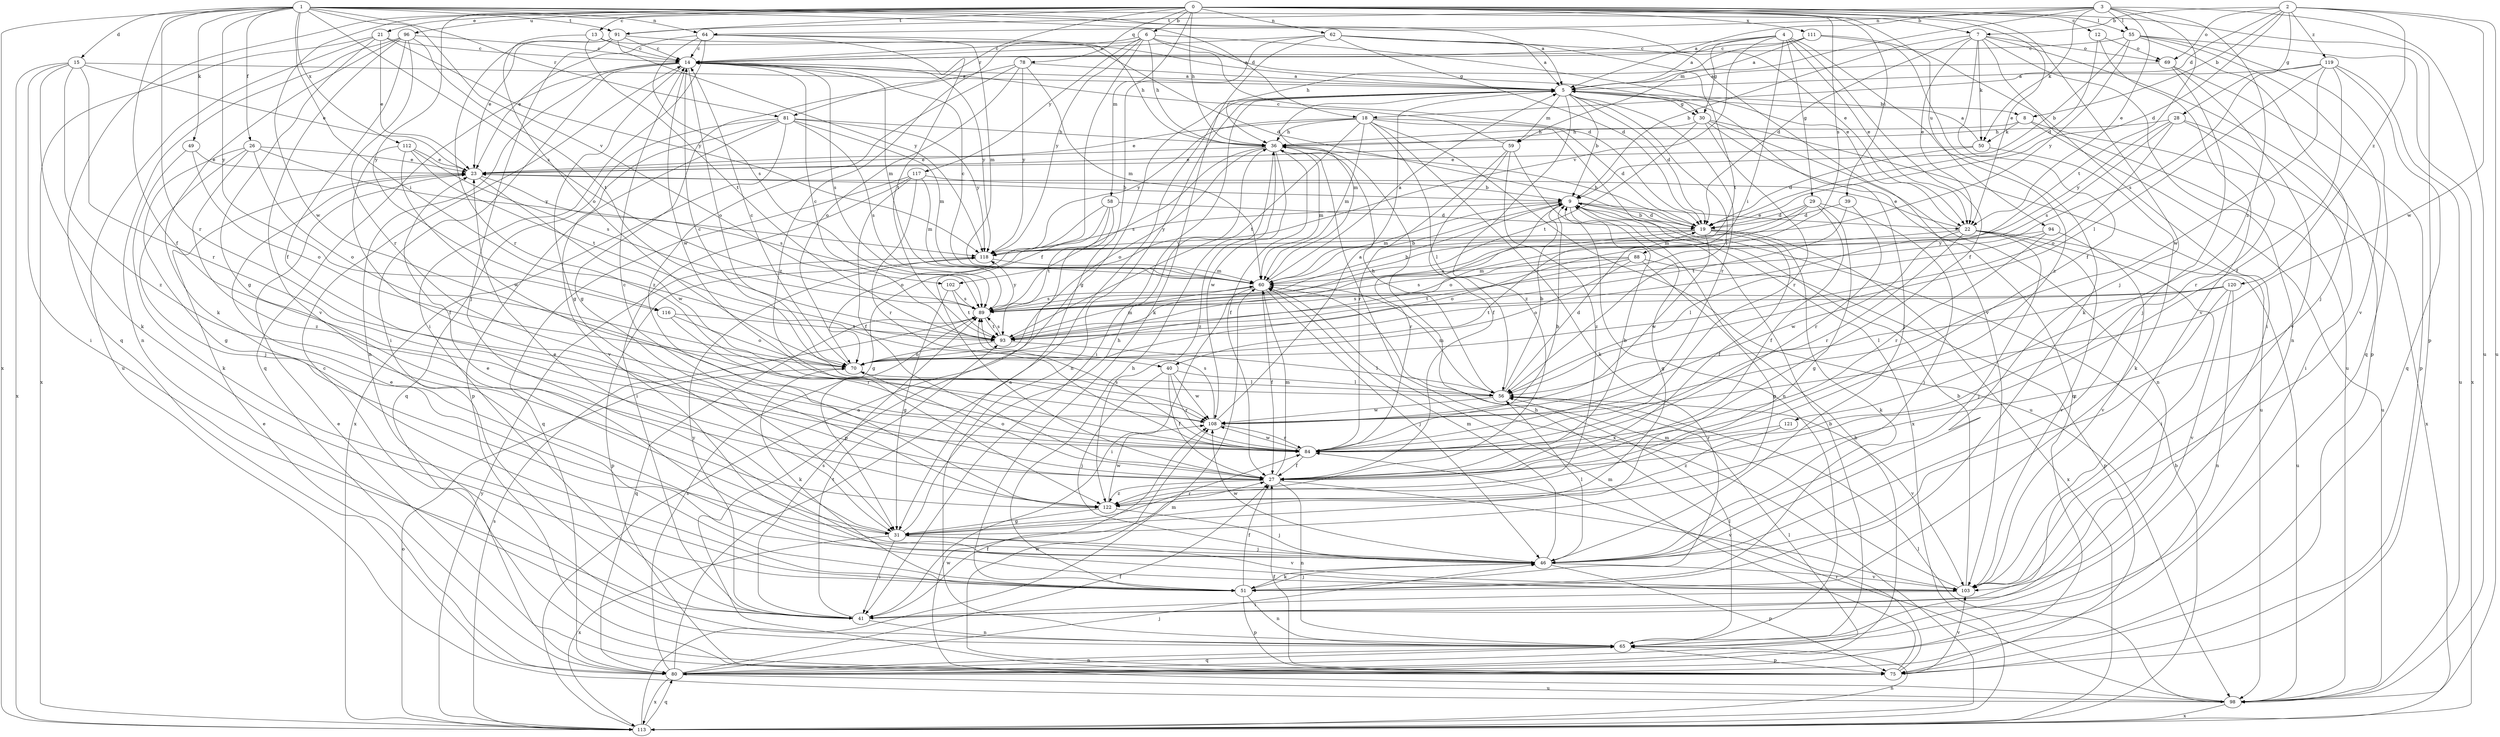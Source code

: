 strict digraph  {
0;
1;
2;
3;
4;
5;
6;
7;
8;
9;
12;
13;
14;
15;
18;
19;
21;
22;
23;
26;
27;
28;
29;
30;
31;
36;
39;
40;
41;
46;
49;
50;
51;
55;
56;
58;
59;
60;
62;
64;
65;
69;
70;
75;
78;
80;
81;
84;
88;
89;
91;
93;
94;
96;
98;
102;
103;
108;
111;
112;
113;
116;
117;
118;
119;
120;
121;
122;
0 -> 6  [label=b];
0 -> 12  [label=c];
0 -> 13  [label=c];
0 -> 21  [label=e];
0 -> 22  [label=e];
0 -> 36  [label=h];
0 -> 39  [label=i];
0 -> 46  [label=j];
0 -> 55  [label=l];
0 -> 58  [label=m];
0 -> 62  [label=n];
0 -> 75  [label=p];
0 -> 78  [label=q];
0 -> 80  [label=q];
0 -> 81  [label=r];
0 -> 88  [label=s];
0 -> 91  [label=t];
0 -> 94  [label=u];
0 -> 96  [label=u];
0 -> 108  [label=w];
0 -> 111  [label=x];
0 -> 116  [label=y];
1 -> 5  [label=a];
1 -> 7  [label=b];
1 -> 15  [label=d];
1 -> 18  [label=d];
1 -> 22  [label=e];
1 -> 26  [label=f];
1 -> 27  [label=f];
1 -> 40  [label=i];
1 -> 49  [label=k];
1 -> 64  [label=n];
1 -> 81  [label=r];
1 -> 84  [label=r];
1 -> 89  [label=s];
1 -> 91  [label=t];
1 -> 102  [label=v];
1 -> 112  [label=x];
1 -> 113  [label=x];
1 -> 116  [label=y];
2 -> 7  [label=b];
2 -> 8  [label=b];
2 -> 18  [label=d];
2 -> 19  [label=d];
2 -> 28  [label=g];
2 -> 69  [label=o];
2 -> 98  [label=u];
2 -> 108  [label=w];
2 -> 119  [label=z];
2 -> 120  [label=z];
3 -> 5  [label=a];
3 -> 22  [label=e];
3 -> 50  [label=k];
3 -> 55  [label=l];
3 -> 59  [label=m];
3 -> 64  [label=n];
3 -> 91  [label=t];
3 -> 93  [label=t];
3 -> 98  [label=u];
3 -> 121  [label=z];
4 -> 5  [label=a];
4 -> 14  [label=c];
4 -> 22  [label=e];
4 -> 27  [label=f];
4 -> 29  [label=g];
4 -> 30  [label=g];
4 -> 40  [label=i];
4 -> 102  [label=v];
4 -> 122  [label=z];
5 -> 8  [label=b];
5 -> 9  [label=b];
5 -> 19  [label=d];
5 -> 30  [label=g];
5 -> 41  [label=i];
5 -> 46  [label=j];
5 -> 56  [label=l];
5 -> 59  [label=m];
5 -> 60  [label=m];
5 -> 65  [label=n];
5 -> 84  [label=r];
5 -> 122  [label=z];
6 -> 14  [label=c];
6 -> 19  [label=d];
6 -> 22  [label=e];
6 -> 27  [label=f];
6 -> 30  [label=g];
6 -> 36  [label=h];
6 -> 117  [label=y];
6 -> 118  [label=y];
6 -> 122  [label=z];
7 -> 9  [label=b];
7 -> 19  [label=d];
7 -> 22  [label=e];
7 -> 27  [label=f];
7 -> 41  [label=i];
7 -> 50  [label=k];
7 -> 65  [label=n];
7 -> 69  [label=o];
7 -> 75  [label=p];
8 -> 36  [label=h];
8 -> 50  [label=k];
8 -> 98  [label=u];
8 -> 113  [label=x];
9 -> 19  [label=d];
9 -> 22  [label=e];
9 -> 31  [label=g];
9 -> 60  [label=m];
9 -> 84  [label=r];
9 -> 118  [label=y];
12 -> 19  [label=d];
12 -> 69  [label=o];
12 -> 103  [label=v];
13 -> 14  [label=c];
13 -> 19  [label=d];
13 -> 70  [label=o];
13 -> 93  [label=t];
14 -> 5  [label=a];
14 -> 31  [label=g];
14 -> 41  [label=i];
14 -> 60  [label=m];
14 -> 65  [label=n];
14 -> 70  [label=o];
14 -> 80  [label=q];
14 -> 89  [label=s];
14 -> 108  [label=w];
14 -> 118  [label=y];
15 -> 5  [label=a];
15 -> 23  [label=e];
15 -> 41  [label=i];
15 -> 51  [label=k];
15 -> 84  [label=r];
15 -> 113  [label=x];
15 -> 122  [label=z];
18 -> 19  [label=d];
18 -> 23  [label=e];
18 -> 36  [label=h];
18 -> 51  [label=k];
18 -> 56  [label=l];
18 -> 60  [label=m];
18 -> 93  [label=t];
18 -> 98  [label=u];
18 -> 113  [label=x];
18 -> 118  [label=y];
19 -> 9  [label=b];
19 -> 27  [label=f];
19 -> 36  [label=h];
19 -> 51  [label=k];
19 -> 89  [label=s];
19 -> 108  [label=w];
19 -> 113  [label=x];
19 -> 118  [label=y];
21 -> 14  [label=c];
21 -> 23  [label=e];
21 -> 31  [label=g];
21 -> 98  [label=u];
21 -> 113  [label=x];
21 -> 118  [label=y];
22 -> 23  [label=e];
22 -> 41  [label=i];
22 -> 46  [label=j];
22 -> 70  [label=o];
22 -> 84  [label=r];
22 -> 98  [label=u];
22 -> 103  [label=v];
22 -> 108  [label=w];
23 -> 9  [label=b];
23 -> 89  [label=s];
23 -> 108  [label=w];
26 -> 23  [label=e];
26 -> 31  [label=g];
26 -> 46  [label=j];
26 -> 70  [label=o];
26 -> 118  [label=y];
26 -> 122  [label=z];
27 -> 9  [label=b];
27 -> 60  [label=m];
27 -> 65  [label=n];
27 -> 70  [label=o];
27 -> 103  [label=v];
27 -> 122  [label=z];
28 -> 36  [label=h];
28 -> 41  [label=i];
28 -> 70  [label=o];
28 -> 84  [label=r];
28 -> 89  [label=s];
28 -> 118  [label=y];
29 -> 19  [label=d];
29 -> 27  [label=f];
29 -> 31  [label=g];
29 -> 46  [label=j];
29 -> 60  [label=m];
29 -> 70  [label=o];
30 -> 36  [label=h];
30 -> 65  [label=n];
30 -> 80  [label=q];
30 -> 84  [label=r];
30 -> 93  [label=t];
30 -> 98  [label=u];
31 -> 23  [label=e];
31 -> 36  [label=h];
31 -> 41  [label=i];
31 -> 46  [label=j];
31 -> 84  [label=r];
31 -> 103  [label=v];
31 -> 113  [label=x];
36 -> 23  [label=e];
36 -> 27  [label=f];
36 -> 60  [label=m];
36 -> 70  [label=o];
36 -> 89  [label=s];
36 -> 108  [label=w];
36 -> 113  [label=x];
36 -> 122  [label=z];
39 -> 19  [label=d];
39 -> 84  [label=r];
39 -> 93  [label=t];
40 -> 27  [label=f];
40 -> 46  [label=j];
40 -> 56  [label=l];
40 -> 84  [label=r];
40 -> 108  [label=w];
41 -> 27  [label=f];
41 -> 65  [label=n];
41 -> 89  [label=s];
41 -> 93  [label=t];
41 -> 118  [label=y];
46 -> 23  [label=e];
46 -> 51  [label=k];
46 -> 56  [label=l];
46 -> 60  [label=m];
46 -> 75  [label=p];
46 -> 103  [label=v];
46 -> 108  [label=w];
49 -> 23  [label=e];
49 -> 51  [label=k];
49 -> 70  [label=o];
50 -> 5  [label=a];
50 -> 19  [label=d];
50 -> 23  [label=e];
50 -> 51  [label=k];
51 -> 23  [label=e];
51 -> 27  [label=f];
51 -> 36  [label=h];
51 -> 46  [label=j];
51 -> 65  [label=n];
51 -> 75  [label=p];
55 -> 9  [label=b];
55 -> 14  [label=c];
55 -> 46  [label=j];
55 -> 80  [label=q];
55 -> 103  [label=v];
55 -> 113  [label=x];
55 -> 118  [label=y];
56 -> 9  [label=b];
56 -> 14  [label=c];
56 -> 19  [label=d];
56 -> 36  [label=h];
56 -> 60  [label=m];
56 -> 103  [label=v];
56 -> 108  [label=w];
58 -> 19  [label=d];
58 -> 31  [label=g];
58 -> 70  [label=o];
58 -> 75  [label=p];
58 -> 93  [label=t];
59 -> 14  [label=c];
59 -> 23  [label=e];
59 -> 27  [label=f];
59 -> 65  [label=n];
59 -> 84  [label=r];
59 -> 122  [label=z];
60 -> 5  [label=a];
60 -> 9  [label=b];
60 -> 14  [label=c];
60 -> 27  [label=f];
60 -> 41  [label=i];
60 -> 46  [label=j];
60 -> 89  [label=s];
62 -> 5  [label=a];
62 -> 14  [label=c];
62 -> 19  [label=d];
62 -> 31  [label=g];
62 -> 51  [label=k];
62 -> 93  [label=t];
62 -> 103  [label=v];
64 -> 14  [label=c];
64 -> 23  [label=e];
64 -> 36  [label=h];
64 -> 41  [label=i];
64 -> 60  [label=m];
64 -> 89  [label=s];
64 -> 93  [label=t];
65 -> 9  [label=b];
65 -> 56  [label=l];
65 -> 75  [label=p];
65 -> 80  [label=q];
69 -> 5  [label=a];
69 -> 46  [label=j];
69 -> 75  [label=p];
69 -> 103  [label=v];
70 -> 14  [label=c];
70 -> 51  [label=k];
70 -> 56  [label=l];
75 -> 14  [label=c];
75 -> 23  [label=e];
75 -> 27  [label=f];
75 -> 36  [label=h];
75 -> 60  [label=m];
75 -> 103  [label=v];
75 -> 108  [label=w];
78 -> 5  [label=a];
78 -> 31  [label=g];
78 -> 60  [label=m];
78 -> 70  [label=o];
78 -> 118  [label=y];
78 -> 122  [label=z];
80 -> 5  [label=a];
80 -> 9  [label=b];
80 -> 23  [label=e];
80 -> 27  [label=f];
80 -> 46  [label=j];
80 -> 56  [label=l];
80 -> 65  [label=n];
80 -> 89  [label=s];
80 -> 98  [label=u];
80 -> 113  [label=x];
81 -> 36  [label=h];
81 -> 60  [label=m];
81 -> 75  [label=p];
81 -> 80  [label=q];
81 -> 89  [label=s];
81 -> 103  [label=v];
81 -> 113  [label=x];
81 -> 118  [label=y];
84 -> 9  [label=b];
84 -> 27  [label=f];
84 -> 89  [label=s];
84 -> 108  [label=w];
88 -> 31  [label=g];
88 -> 60  [label=m];
88 -> 70  [label=o];
88 -> 75  [label=p];
88 -> 89  [label=s];
88 -> 93  [label=t];
89 -> 9  [label=b];
89 -> 80  [label=q];
89 -> 93  [label=t];
89 -> 118  [label=y];
91 -> 5  [label=a];
91 -> 14  [label=c];
91 -> 23  [label=e];
91 -> 46  [label=j];
91 -> 84  [label=r];
91 -> 118  [label=y];
93 -> 14  [label=c];
93 -> 56  [label=l];
93 -> 60  [label=m];
93 -> 70  [label=o];
93 -> 89  [label=s];
94 -> 56  [label=l];
94 -> 84  [label=r];
94 -> 103  [label=v];
94 -> 118  [label=y];
96 -> 14  [label=c];
96 -> 27  [label=f];
96 -> 51  [label=k];
96 -> 65  [label=n];
96 -> 84  [label=r];
96 -> 93  [label=t];
96 -> 103  [label=v];
98 -> 56  [label=l];
98 -> 84  [label=r];
98 -> 108  [label=w];
98 -> 113  [label=x];
102 -> 31  [label=g];
102 -> 89  [label=s];
102 -> 93  [label=t];
103 -> 9  [label=b];
103 -> 41  [label=i];
103 -> 60  [label=m];
108 -> 5  [label=a];
108 -> 84  [label=r];
108 -> 89  [label=s];
111 -> 5  [label=a];
111 -> 14  [label=c];
111 -> 36  [label=h];
111 -> 51  [label=k];
111 -> 98  [label=u];
112 -> 23  [label=e];
112 -> 27  [label=f];
112 -> 89  [label=s];
112 -> 93  [label=t];
112 -> 108  [label=w];
113 -> 5  [label=a];
113 -> 9  [label=b];
113 -> 60  [label=m];
113 -> 65  [label=n];
113 -> 70  [label=o];
113 -> 80  [label=q];
113 -> 89  [label=s];
113 -> 118  [label=y];
116 -> 70  [label=o];
116 -> 84  [label=r];
116 -> 93  [label=t];
117 -> 9  [label=b];
117 -> 27  [label=f];
117 -> 41  [label=i];
117 -> 60  [label=m];
117 -> 80  [label=q];
117 -> 84  [label=r];
118 -> 60  [label=m];
118 -> 75  [label=p];
119 -> 5  [label=a];
119 -> 27  [label=f];
119 -> 56  [label=l];
119 -> 80  [label=q];
119 -> 89  [label=s];
119 -> 98  [label=u];
119 -> 108  [label=w];
120 -> 56  [label=l];
120 -> 65  [label=n];
120 -> 89  [label=s];
120 -> 93  [label=t];
120 -> 103  [label=v];
120 -> 122  [label=z];
121 -> 84  [label=r];
121 -> 122  [label=z];
122 -> 14  [label=c];
122 -> 31  [label=g];
122 -> 46  [label=j];
122 -> 108  [label=w];
}
